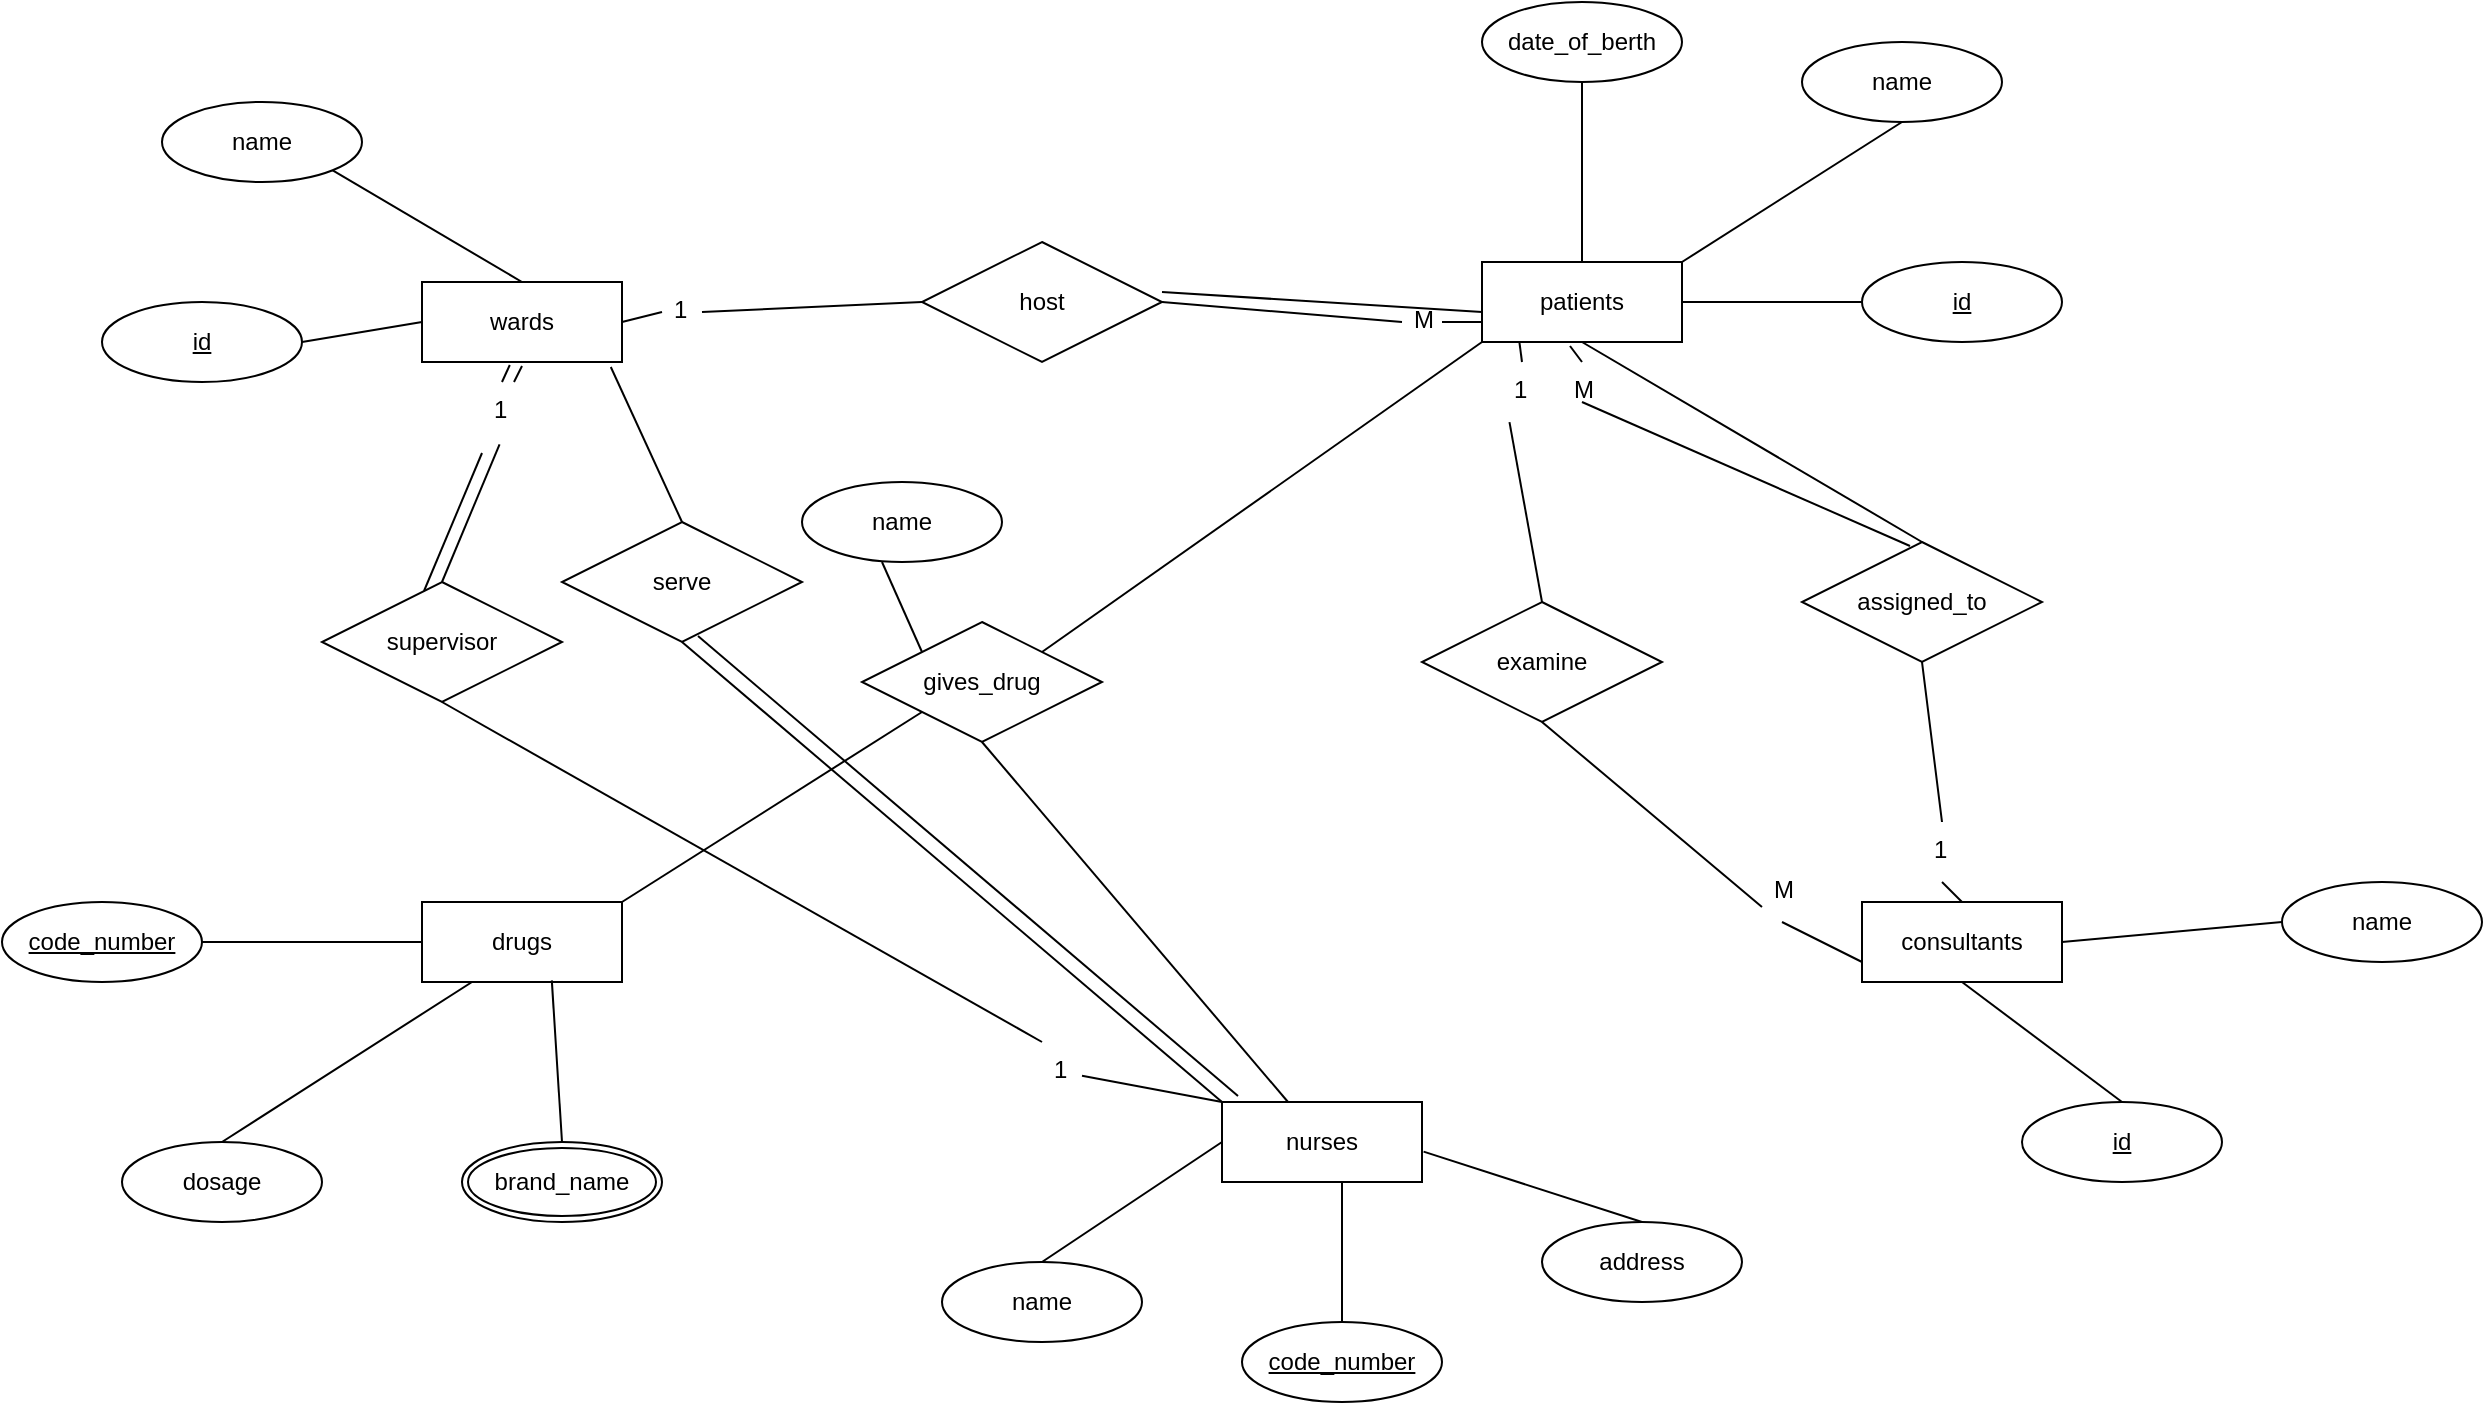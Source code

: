 <mxfile version="24.9.2">
  <diagram name="Page-1" id="RXIEKVWf06kX1dLWuHnc">
    <mxGraphModel dx="1318" dy="718" grid="1" gridSize="10" guides="1" tooltips="1" connect="1" arrows="1" fold="1" page="1" pageScale="1" pageWidth="850" pageHeight="1100" math="0" shadow="0">
      <root>
        <mxCell id="0" />
        <mxCell id="1" parent="0" />
        <mxCell id="hoVMQFMZhX3kuAvLvHur-1" value="wards" style="whiteSpace=wrap;html=1;align=center;" vertex="1" parent="1">
          <mxGeometry x="260" y="210" width="100" height="40" as="geometry" />
        </mxCell>
        <mxCell id="hoVMQFMZhX3kuAvLvHur-2" value="id" style="ellipse;whiteSpace=wrap;html=1;align=center;fontStyle=4;" vertex="1" parent="1">
          <mxGeometry x="100" y="220" width="100" height="40" as="geometry" />
        </mxCell>
        <mxCell id="hoVMQFMZhX3kuAvLvHur-3" value="name" style="ellipse;whiteSpace=wrap;html=1;align=center;" vertex="1" parent="1">
          <mxGeometry x="130" y="120" width="100" height="40" as="geometry" />
        </mxCell>
        <mxCell id="hoVMQFMZhX3kuAvLvHur-4" value="" style="endArrow=none;html=1;rounded=0;exitX=1;exitY=0.5;exitDx=0;exitDy=0;entryX=0;entryY=0.5;entryDx=0;entryDy=0;" edge="1" parent="1" source="hoVMQFMZhX3kuAvLvHur-2" target="hoVMQFMZhX3kuAvLvHur-1">
          <mxGeometry relative="1" as="geometry">
            <mxPoint x="390" y="280" as="sourcePoint" />
            <mxPoint x="550" y="280" as="targetPoint" />
          </mxGeometry>
        </mxCell>
        <mxCell id="hoVMQFMZhX3kuAvLvHur-5" value="" style="endArrow=none;html=1;rounded=0;exitX=1;exitY=1;exitDx=0;exitDy=0;entryX=0.5;entryY=0;entryDx=0;entryDy=0;" edge="1" parent="1" source="hoVMQFMZhX3kuAvLvHur-3" target="hoVMQFMZhX3kuAvLvHur-1">
          <mxGeometry relative="1" as="geometry">
            <mxPoint x="210" y="250" as="sourcePoint" />
            <mxPoint x="270" y="240" as="targetPoint" />
          </mxGeometry>
        </mxCell>
        <mxCell id="hoVMQFMZhX3kuAvLvHur-6" value="patients" style="whiteSpace=wrap;html=1;align=center;" vertex="1" parent="1">
          <mxGeometry x="790" y="200" width="100" height="40" as="geometry" />
        </mxCell>
        <mxCell id="hoVMQFMZhX3kuAvLvHur-7" value="id" style="ellipse;whiteSpace=wrap;html=1;align=center;fontStyle=4;" vertex="1" parent="1">
          <mxGeometry x="980" y="200" width="100" height="40" as="geometry" />
        </mxCell>
        <mxCell id="hoVMQFMZhX3kuAvLvHur-9" value="name" style="ellipse;whiteSpace=wrap;html=1;align=center;" vertex="1" parent="1">
          <mxGeometry x="950" y="90" width="100" height="40" as="geometry" />
        </mxCell>
        <mxCell id="hoVMQFMZhX3kuAvLvHur-10" value="date_of_berth" style="ellipse;whiteSpace=wrap;html=1;align=center;" vertex="1" parent="1">
          <mxGeometry x="790" y="70" width="100" height="40" as="geometry" />
        </mxCell>
        <mxCell id="hoVMQFMZhX3kuAvLvHur-11" value="" style="endArrow=none;html=1;rounded=0;exitX=0.5;exitY=1;exitDx=0;exitDy=0;entryX=0.5;entryY=0;entryDx=0;entryDy=0;" edge="1" parent="1" source="hoVMQFMZhX3kuAvLvHur-10" target="hoVMQFMZhX3kuAvLvHur-6">
          <mxGeometry relative="1" as="geometry">
            <mxPoint x="225" y="164" as="sourcePoint" />
            <mxPoint x="320" y="220" as="targetPoint" />
          </mxGeometry>
        </mxCell>
        <mxCell id="hoVMQFMZhX3kuAvLvHur-12" value="" style="endArrow=none;html=1;rounded=0;exitX=0.5;exitY=1;exitDx=0;exitDy=0;entryX=1;entryY=0;entryDx=0;entryDy=0;" edge="1" parent="1" source="hoVMQFMZhX3kuAvLvHur-9" target="hoVMQFMZhX3kuAvLvHur-6">
          <mxGeometry relative="1" as="geometry">
            <mxPoint x="850" y="120" as="sourcePoint" />
            <mxPoint x="850" y="210" as="targetPoint" />
          </mxGeometry>
        </mxCell>
        <mxCell id="hoVMQFMZhX3kuAvLvHur-13" value="" style="endArrow=none;html=1;rounded=0;exitX=0;exitY=0.5;exitDx=0;exitDy=0;entryX=1;entryY=0.5;entryDx=0;entryDy=0;" edge="1" parent="1" source="hoVMQFMZhX3kuAvLvHur-7" target="hoVMQFMZhX3kuAvLvHur-6">
          <mxGeometry relative="1" as="geometry">
            <mxPoint x="1010" y="140" as="sourcePoint" />
            <mxPoint x="900" y="210" as="targetPoint" />
          </mxGeometry>
        </mxCell>
        <mxCell id="hoVMQFMZhX3kuAvLvHur-14" value="consultants" style="whiteSpace=wrap;html=1;align=center;" vertex="1" parent="1">
          <mxGeometry x="980" y="520" width="100" height="40" as="geometry" />
        </mxCell>
        <mxCell id="hoVMQFMZhX3kuAvLvHur-15" value="nurses" style="whiteSpace=wrap;html=1;align=center;" vertex="1" parent="1">
          <mxGeometry x="660" y="620" width="100" height="40" as="geometry" />
        </mxCell>
        <mxCell id="hoVMQFMZhX3kuAvLvHur-16" value="drugs" style="whiteSpace=wrap;html=1;align=center;" vertex="1" parent="1">
          <mxGeometry x="260" y="520" width="100" height="40" as="geometry" />
        </mxCell>
        <mxCell id="hoVMQFMZhX3kuAvLvHur-17" value="code_number" style="ellipse;whiteSpace=wrap;html=1;align=center;fontStyle=4;" vertex="1" parent="1">
          <mxGeometry x="50" y="520" width="100" height="40" as="geometry" />
        </mxCell>
        <mxCell id="hoVMQFMZhX3kuAvLvHur-19" value="dosage" style="ellipse;whiteSpace=wrap;html=1;align=center;" vertex="1" parent="1">
          <mxGeometry x="110" y="640" width="100" height="40" as="geometry" />
        </mxCell>
        <mxCell id="hoVMQFMZhX3kuAvLvHur-20" value="brand_name" style="ellipse;shape=doubleEllipse;margin=3;whiteSpace=wrap;html=1;align=center;" vertex="1" parent="1">
          <mxGeometry x="280" y="640" width="100" height="40" as="geometry" />
        </mxCell>
        <mxCell id="hoVMQFMZhX3kuAvLvHur-21" value="" style="endArrow=none;html=1;rounded=0;exitX=1;exitY=0.5;exitDx=0;exitDy=0;entryX=0;entryY=0.5;entryDx=0;entryDy=0;" edge="1" parent="1" source="hoVMQFMZhX3kuAvLvHur-17" target="hoVMQFMZhX3kuAvLvHur-16">
          <mxGeometry relative="1" as="geometry">
            <mxPoint x="210" y="250" as="sourcePoint" />
            <mxPoint x="270" y="240" as="targetPoint" />
          </mxGeometry>
        </mxCell>
        <mxCell id="hoVMQFMZhX3kuAvLvHur-22" value="" style="endArrow=none;html=1;rounded=0;exitX=0.5;exitY=0;exitDx=0;exitDy=0;entryX=0.25;entryY=1;entryDx=0;entryDy=0;" edge="1" parent="1" source="hoVMQFMZhX3kuAvLvHur-19" target="hoVMQFMZhX3kuAvLvHur-16">
          <mxGeometry relative="1" as="geometry">
            <mxPoint x="160" y="550" as="sourcePoint" />
            <mxPoint x="270" y="550" as="targetPoint" />
          </mxGeometry>
        </mxCell>
        <mxCell id="hoVMQFMZhX3kuAvLvHur-23" value="" style="endArrow=none;html=1;rounded=0;exitX=0.5;exitY=0;exitDx=0;exitDy=0;entryX=0.649;entryY=0.979;entryDx=0;entryDy=0;entryPerimeter=0;" edge="1" parent="1" source="hoVMQFMZhX3kuAvLvHur-20" target="hoVMQFMZhX3kuAvLvHur-16">
          <mxGeometry relative="1" as="geometry">
            <mxPoint x="170" y="650" as="sourcePoint" />
            <mxPoint x="295" y="570" as="targetPoint" />
          </mxGeometry>
        </mxCell>
        <mxCell id="hoVMQFMZhX3kuAvLvHur-25" value="name" style="ellipse;whiteSpace=wrap;html=1;align=center;" vertex="1" parent="1">
          <mxGeometry x="520" y="700" width="100" height="40" as="geometry" />
        </mxCell>
        <mxCell id="hoVMQFMZhX3kuAvLvHur-27" value="address" style="ellipse;whiteSpace=wrap;html=1;align=center;" vertex="1" parent="1">
          <mxGeometry x="820" y="680" width="100" height="40" as="geometry" />
        </mxCell>
        <mxCell id="hoVMQFMZhX3kuAvLvHur-29" value="code_number" style="ellipse;whiteSpace=wrap;html=1;align=center;fontStyle=4;" vertex="1" parent="1">
          <mxGeometry x="670" y="730" width="100" height="40" as="geometry" />
        </mxCell>
        <mxCell id="hoVMQFMZhX3kuAvLvHur-30" value="" style="endArrow=none;html=1;rounded=0;exitX=0.5;exitY=0;exitDx=0;exitDy=0;entryX=0;entryY=0.5;entryDx=0;entryDy=0;" edge="1" parent="1" source="hoVMQFMZhX3kuAvLvHur-25" target="hoVMQFMZhX3kuAvLvHur-15">
          <mxGeometry relative="1" as="geometry">
            <mxPoint x="572.5" y="691" as="sourcePoint" />
            <mxPoint x="567.5" y="610" as="targetPoint" />
          </mxGeometry>
        </mxCell>
        <mxCell id="hoVMQFMZhX3kuAvLvHur-31" value="" style="endArrow=none;html=1;rounded=0;exitX=0.5;exitY=0;exitDx=0;exitDy=0;entryX=0.6;entryY=1;entryDx=0;entryDy=0;entryPerimeter=0;" edge="1" parent="1" source="hoVMQFMZhX3kuAvLvHur-29" target="hoVMQFMZhX3kuAvLvHur-15">
          <mxGeometry relative="1" as="geometry">
            <mxPoint x="580" y="710" as="sourcePoint" />
            <mxPoint x="670" y="650" as="targetPoint" />
          </mxGeometry>
        </mxCell>
        <mxCell id="hoVMQFMZhX3kuAvLvHur-32" value="" style="endArrow=none;html=1;rounded=0;exitX=0.5;exitY=0;exitDx=0;exitDy=0;entryX=1.008;entryY=0.62;entryDx=0;entryDy=0;entryPerimeter=0;" edge="1" parent="1" source="hoVMQFMZhX3kuAvLvHur-27" target="hoVMQFMZhX3kuAvLvHur-15">
          <mxGeometry relative="1" as="geometry">
            <mxPoint x="730" y="740" as="sourcePoint" />
            <mxPoint x="730" y="670" as="targetPoint" />
          </mxGeometry>
        </mxCell>
        <mxCell id="hoVMQFMZhX3kuAvLvHur-33" value="id" style="ellipse;whiteSpace=wrap;html=1;align=center;fontStyle=4;" vertex="1" parent="1">
          <mxGeometry x="1060" y="620" width="100" height="40" as="geometry" />
        </mxCell>
        <mxCell id="hoVMQFMZhX3kuAvLvHur-34" value="name" style="ellipse;whiteSpace=wrap;html=1;align=center;" vertex="1" parent="1">
          <mxGeometry x="1190" y="510" width="100" height="40" as="geometry" />
        </mxCell>
        <mxCell id="hoVMQFMZhX3kuAvLvHur-35" value="" style="endArrow=none;html=1;rounded=0;exitX=0.5;exitY=0;exitDx=0;exitDy=0;entryX=0.5;entryY=1;entryDx=0;entryDy=0;" edge="1" parent="1" source="hoVMQFMZhX3kuAvLvHur-33" target="hoVMQFMZhX3kuAvLvHur-14">
          <mxGeometry relative="1" as="geometry">
            <mxPoint x="880" y="690" as="sourcePoint" />
            <mxPoint x="771" y="655" as="targetPoint" />
          </mxGeometry>
        </mxCell>
        <mxCell id="hoVMQFMZhX3kuAvLvHur-36" value="" style="endArrow=none;html=1;rounded=0;exitX=0;exitY=0.5;exitDx=0;exitDy=0;entryX=1;entryY=0.5;entryDx=0;entryDy=0;" edge="1" parent="1" source="hoVMQFMZhX3kuAvLvHur-34" target="hoVMQFMZhX3kuAvLvHur-14">
          <mxGeometry relative="1" as="geometry">
            <mxPoint x="1120" y="630" as="sourcePoint" />
            <mxPoint x="1040" y="570" as="targetPoint" />
          </mxGeometry>
        </mxCell>
        <mxCell id="hoVMQFMZhX3kuAvLvHur-37" value="host" style="shape=rhombus;perimeter=rhombusPerimeter;whiteSpace=wrap;html=1;align=center;" vertex="1" parent="1">
          <mxGeometry x="510" y="190" width="120" height="60" as="geometry" />
        </mxCell>
        <mxCell id="hoVMQFMZhX3kuAvLvHur-38" value="" style="endArrow=none;html=1;rounded=0;exitX=0;exitY=0.5;exitDx=0;exitDy=0;entryX=1;entryY=0.5;entryDx=0;entryDy=0;" edge="1" parent="1" source="hoVMQFMZhX3kuAvLvHur-48" target="hoVMQFMZhX3kuAvLvHur-1">
          <mxGeometry relative="1" as="geometry">
            <mxPoint x="225" y="164" as="sourcePoint" />
            <mxPoint x="320" y="220" as="targetPoint" />
          </mxGeometry>
        </mxCell>
        <mxCell id="hoVMQFMZhX3kuAvLvHur-39" value="" style="endArrow=none;html=1;rounded=0;exitX=0;exitY=0.5;exitDx=0;exitDy=0;entryX=1;entryY=0.5;entryDx=0;entryDy=0;" edge="1" parent="1" source="hoVMQFMZhX3kuAvLvHur-50" target="hoVMQFMZhX3kuAvLvHur-37">
          <mxGeometry relative="1" as="geometry">
            <mxPoint x="770" y="240" as="sourcePoint" />
            <mxPoint x="620" y="250" as="targetPoint" />
          </mxGeometry>
        </mxCell>
        <mxCell id="hoVMQFMZhX3kuAvLvHur-41" value="assigned_to" style="shape=rhombus;double=0;perimeter=rhombusPerimeter;whiteSpace=wrap;html=1;align=center;" vertex="1" parent="1">
          <mxGeometry x="950" y="340" width="120" height="60" as="geometry" />
        </mxCell>
        <mxCell id="hoVMQFMZhX3kuAvLvHur-42" value="" style="endArrow=none;html=1;rounded=0;exitX=0.5;exitY=0;exitDx=0;exitDy=0;entryX=0.5;entryY=1;entryDx=0;entryDy=0;" edge="1" parent="1" source="hoVMQFMZhX3kuAvLvHur-41" target="hoVMQFMZhX3kuAvLvHur-6">
          <mxGeometry relative="1" as="geometry">
            <mxPoint x="800" y="240" as="sourcePoint" />
            <mxPoint x="640" y="230" as="targetPoint" />
          </mxGeometry>
        </mxCell>
        <mxCell id="hoVMQFMZhX3kuAvLvHur-43" value="" style="endArrow=none;html=1;rounded=0;exitX=0.5;exitY=1;exitDx=0;exitDy=0;entryX=0.5;entryY=0;entryDx=0;entryDy=0;" edge="1" parent="1" source="hoVMQFMZhX3kuAvLvHur-62" target="hoVMQFMZhX3kuAvLvHur-14">
          <mxGeometry relative="1" as="geometry">
            <mxPoint x="930" y="350" as="sourcePoint" />
            <mxPoint x="850" y="250" as="targetPoint" />
          </mxGeometry>
        </mxCell>
        <mxCell id="hoVMQFMZhX3kuAvLvHur-44" value="examine" style="shape=rhombus;double=0;perimeter=rhombusPerimeter;whiteSpace=wrap;html=1;align=center;" vertex="1" parent="1">
          <mxGeometry x="760" y="370" width="120" height="60" as="geometry" />
        </mxCell>
        <mxCell id="hoVMQFMZhX3kuAvLvHur-45" value="" style="endArrow=none;html=1;rounded=0;exitX=0.5;exitY=1;exitDx=0;exitDy=0;entryX=0;entryY=0.75;entryDx=0;entryDy=0;" edge="1" parent="1" source="hoVMQFMZhX3kuAvLvHur-54" target="hoVMQFMZhX3kuAvLvHur-14">
          <mxGeometry relative="1" as="geometry">
            <mxPoint x="820" y="430" as="sourcePoint" />
            <mxPoint x="840" y="550" as="targetPoint" />
          </mxGeometry>
        </mxCell>
        <mxCell id="hoVMQFMZhX3kuAvLvHur-47" value="" style="endArrow=none;html=1;rounded=0;exitX=0;exitY=0.75;exitDx=0;exitDy=0;entryX=1;entryY=0.5;entryDx=0;entryDy=0;" edge="1" parent="1">
          <mxGeometry relative="1" as="geometry">
            <mxPoint x="790" y="225" as="sourcePoint" />
            <mxPoint x="630" y="215" as="targetPoint" />
          </mxGeometry>
        </mxCell>
        <mxCell id="hoVMQFMZhX3kuAvLvHur-49" value="" style="endArrow=none;html=1;rounded=0;exitX=0;exitY=0.5;exitDx=0;exitDy=0;entryX=1;entryY=0.5;entryDx=0;entryDy=0;" edge="1" parent="1" source="hoVMQFMZhX3kuAvLvHur-37" target="hoVMQFMZhX3kuAvLvHur-48">
          <mxGeometry relative="1" as="geometry">
            <mxPoint x="510" y="220" as="sourcePoint" />
            <mxPoint x="360" y="230" as="targetPoint" />
          </mxGeometry>
        </mxCell>
        <mxCell id="hoVMQFMZhX3kuAvLvHur-48" value="1" style="text;strokeColor=none;fillColor=none;spacingLeft=4;spacingRight=4;overflow=hidden;rotatable=0;points=[[0,0.5],[1,0.5]];portConstraint=eastwest;fontSize=12;whiteSpace=wrap;html=1;" vertex="1" parent="1">
          <mxGeometry x="380" y="210" width="20" height="30" as="geometry" />
        </mxCell>
        <mxCell id="hoVMQFMZhX3kuAvLvHur-51" value="" style="endArrow=none;html=1;rounded=0;exitX=0;exitY=0.75;exitDx=0;exitDy=0;entryX=1;entryY=0.5;entryDx=0;entryDy=0;" edge="1" parent="1" source="hoVMQFMZhX3kuAvLvHur-6" target="hoVMQFMZhX3kuAvLvHur-50">
          <mxGeometry relative="1" as="geometry">
            <mxPoint x="790" y="230" as="sourcePoint" />
            <mxPoint x="630" y="220" as="targetPoint" />
          </mxGeometry>
        </mxCell>
        <mxCell id="hoVMQFMZhX3kuAvLvHur-50" value="M" style="text;strokeColor=none;fillColor=none;spacingLeft=4;spacingRight=4;overflow=hidden;rotatable=0;points=[[0,0.5],[1,0.5]];portConstraint=eastwest;fontSize=12;whiteSpace=wrap;html=1;" vertex="1" parent="1">
          <mxGeometry x="750" y="215" width="20" height="30" as="geometry" />
        </mxCell>
        <mxCell id="hoVMQFMZhX3kuAvLvHur-52" value="" style="endArrow=none;html=1;rounded=0;exitX=0.5;exitY=0;exitDx=0;exitDy=0;entryX=0.187;entryY=1.002;entryDx=0;entryDy=0;entryPerimeter=0;" edge="1" parent="1" source="hoVMQFMZhX3kuAvLvHur-56" target="hoVMQFMZhX3kuAvLvHur-6">
          <mxGeometry relative="1" as="geometry">
            <mxPoint x="1020" y="350" as="sourcePoint" />
            <mxPoint x="850" y="250" as="targetPoint" />
          </mxGeometry>
        </mxCell>
        <mxCell id="hoVMQFMZhX3kuAvLvHur-55" value="" style="endArrow=none;html=1;rounded=0;exitX=0.5;exitY=1;exitDx=0;exitDy=0;entryX=0;entryY=0.75;entryDx=0;entryDy=0;" edge="1" parent="1" target="hoVMQFMZhX3kuAvLvHur-54">
          <mxGeometry relative="1" as="geometry">
            <mxPoint x="820" y="430" as="sourcePoint" />
            <mxPoint x="980" y="550" as="targetPoint" />
          </mxGeometry>
        </mxCell>
        <mxCell id="hoVMQFMZhX3kuAvLvHur-54" value="M" style="text;strokeColor=none;fillColor=none;spacingLeft=4;spacingRight=4;overflow=hidden;rotatable=0;points=[[0,0.5],[1,0.5]];portConstraint=eastwest;fontSize=12;whiteSpace=wrap;html=1;" vertex="1" parent="1">
          <mxGeometry x="930" y="500" width="20" height="30" as="geometry" />
        </mxCell>
        <mxCell id="hoVMQFMZhX3kuAvLvHur-57" value="" style="endArrow=none;html=1;rounded=0;exitX=0.5;exitY=0;exitDx=0;exitDy=0;entryX=0.187;entryY=1.002;entryDx=0;entryDy=0;entryPerimeter=0;" edge="1" parent="1" source="hoVMQFMZhX3kuAvLvHur-44" target="hoVMQFMZhX3kuAvLvHur-56">
          <mxGeometry relative="1" as="geometry">
            <mxPoint x="820" y="370" as="sourcePoint" />
            <mxPoint x="809" y="240" as="targetPoint" />
          </mxGeometry>
        </mxCell>
        <mxCell id="hoVMQFMZhX3kuAvLvHur-56" value="1" style="text;strokeColor=none;fillColor=none;spacingLeft=4;spacingRight=4;overflow=hidden;rotatable=0;points=[[0,0.5],[1,0.5]];portConstraint=eastwest;fontSize=12;whiteSpace=wrap;html=1;" vertex="1" parent="1">
          <mxGeometry x="800" y="250" width="20" height="30" as="geometry" />
        </mxCell>
        <mxCell id="hoVMQFMZhX3kuAvLvHur-59" value="" style="endArrow=none;html=1;rounded=0;exitX=0.5;exitY=0;exitDx=0;exitDy=0;entryX=0.5;entryY=1;entryDx=0;entryDy=0;" edge="1" parent="1" source="hoVMQFMZhX3kuAvLvHur-60">
          <mxGeometry relative="1" as="geometry">
            <mxPoint x="1004" y="342" as="sourcePoint" />
            <mxPoint x="834" y="242" as="targetPoint" />
          </mxGeometry>
        </mxCell>
        <mxCell id="hoVMQFMZhX3kuAvLvHur-61" value="" style="endArrow=none;html=1;rounded=0;exitX=0.5;exitY=0;exitDx=0;exitDy=0;entryX=0.5;entryY=1;entryDx=0;entryDy=0;" edge="1" parent="1" target="hoVMQFMZhX3kuAvLvHur-60">
          <mxGeometry relative="1" as="geometry">
            <mxPoint x="1004" y="342" as="sourcePoint" />
            <mxPoint x="834" y="242" as="targetPoint" />
          </mxGeometry>
        </mxCell>
        <mxCell id="hoVMQFMZhX3kuAvLvHur-60" value="M" style="text;strokeColor=none;fillColor=none;spacingLeft=4;spacingRight=4;overflow=hidden;rotatable=0;points=[[0,0.5],[1,0.5]];portConstraint=eastwest;fontSize=12;whiteSpace=wrap;html=1;" vertex="1" parent="1">
          <mxGeometry x="830" y="250" width="20" height="20" as="geometry" />
        </mxCell>
        <mxCell id="hoVMQFMZhX3kuAvLvHur-63" value="" style="endArrow=none;html=1;rounded=0;exitX=0.5;exitY=1;exitDx=0;exitDy=0;entryX=0.5;entryY=0;entryDx=0;entryDy=0;" edge="1" parent="1" source="hoVMQFMZhX3kuAvLvHur-41" target="hoVMQFMZhX3kuAvLvHur-62">
          <mxGeometry relative="1" as="geometry">
            <mxPoint x="1010" y="400" as="sourcePoint" />
            <mxPoint x="1030" y="520" as="targetPoint" />
          </mxGeometry>
        </mxCell>
        <mxCell id="hoVMQFMZhX3kuAvLvHur-62" value="1" style="text;strokeColor=none;fillColor=none;spacingLeft=4;spacingRight=4;overflow=hidden;rotatable=0;points=[[0,0.5],[1,0.5]];portConstraint=eastwest;fontSize=12;whiteSpace=wrap;html=1;" vertex="1" parent="1">
          <mxGeometry x="1010" y="480" width="20" height="30" as="geometry" />
        </mxCell>
        <mxCell id="hoVMQFMZhX3kuAvLvHur-65" value="gives_drug" style="shape=rhombus;double=0;perimeter=rhombusPerimeter;whiteSpace=wrap;html=1;align=center;" vertex="1" parent="1">
          <mxGeometry x="480" y="380" width="120" height="60" as="geometry" />
        </mxCell>
        <mxCell id="hoVMQFMZhX3kuAvLvHur-66" value="" style="endArrow=none;html=1;rounded=0;exitX=1;exitY=0;exitDx=0;exitDy=0;entryX=0;entryY=1;entryDx=0;entryDy=0;" edge="1" parent="1" source="hoVMQFMZhX3kuAvLvHur-65" target="hoVMQFMZhX3kuAvLvHur-6">
          <mxGeometry relative="1" as="geometry">
            <mxPoint x="830" y="380" as="sourcePoint" />
            <mxPoint x="780" y="240" as="targetPoint" />
          </mxGeometry>
        </mxCell>
        <mxCell id="hoVMQFMZhX3kuAvLvHur-67" value="" style="endArrow=none;html=1;rounded=0;exitX=0;exitY=1;exitDx=0;exitDy=0;entryX=1;entryY=0;entryDx=0;entryDy=0;" edge="1" parent="1" source="hoVMQFMZhX3kuAvLvHur-65" target="hoVMQFMZhX3kuAvLvHur-16">
          <mxGeometry relative="1" as="geometry">
            <mxPoint x="580" y="405" as="sourcePoint" />
            <mxPoint x="800" y="250" as="targetPoint" />
          </mxGeometry>
        </mxCell>
        <mxCell id="hoVMQFMZhX3kuAvLvHur-68" value="" style="endArrow=none;html=1;rounded=0;exitX=0.5;exitY=1;exitDx=0;exitDy=0;" edge="1" parent="1" source="hoVMQFMZhX3kuAvLvHur-65" target="hoVMQFMZhX3kuAvLvHur-15">
          <mxGeometry relative="1" as="geometry">
            <mxPoint x="520" y="435" as="sourcePoint" />
            <mxPoint x="370" y="530" as="targetPoint" />
          </mxGeometry>
        </mxCell>
        <mxCell id="hoVMQFMZhX3kuAvLvHur-69" value="name" style="ellipse;whiteSpace=wrap;html=1;align=center;" vertex="1" parent="1">
          <mxGeometry x="450" y="310" width="100" height="40" as="geometry" />
        </mxCell>
        <mxCell id="hoVMQFMZhX3kuAvLvHur-70" value="" style="endArrow=none;html=1;rounded=0;exitX=0;exitY=0;exitDx=0;exitDy=0;entryX=0;entryY=0.5;entryDx=0;entryDy=0;" edge="1" parent="1" source="hoVMQFMZhX3kuAvLvHur-65">
          <mxGeometry relative="1" as="geometry">
            <mxPoint x="430" y="360" as="sourcePoint" />
            <mxPoint x="490" y="350" as="targetPoint" />
            <Array as="points" />
          </mxGeometry>
        </mxCell>
        <mxCell id="hoVMQFMZhX3kuAvLvHur-71" value="" style="endArrow=none;html=1;rounded=0;entryX=0;entryY=0;entryDx=0;entryDy=0;" edge="1" parent="1" source="hoVMQFMZhX3kuAvLvHur-74" target="hoVMQFMZhX3kuAvLvHur-15">
          <mxGeometry relative="1" as="geometry">
            <mxPoint x="270" y="420" as="sourcePoint" />
            <mxPoint x="280" y="250" as="targetPoint" />
          </mxGeometry>
        </mxCell>
        <mxCell id="hoVMQFMZhX3kuAvLvHur-72" value="supervisor" style="shape=rhombus;double=0;perimeter=rhombusPerimeter;whiteSpace=wrap;html=1;align=center;" vertex="1" parent="1">
          <mxGeometry x="210" y="360" width="120" height="60" as="geometry" />
        </mxCell>
        <mxCell id="hoVMQFMZhX3kuAvLvHur-73" value="" style="endArrow=none;html=1;rounded=0;exitX=0.5;exitY=0;exitDx=0;exitDy=0;entryX=0.439;entryY=1.038;entryDx=0;entryDy=0;entryPerimeter=0;" edge="1" parent="1" source="hoVMQFMZhX3kuAvLvHur-76" target="hoVMQFMZhX3kuAvLvHur-1">
          <mxGeometry relative="1" as="geometry">
            <mxPoint x="210" y="250" as="sourcePoint" />
            <mxPoint x="270" y="240" as="targetPoint" />
          </mxGeometry>
        </mxCell>
        <mxCell id="hoVMQFMZhX3kuAvLvHur-75" value="" style="endArrow=none;html=1;rounded=0;entryX=0;entryY=0;entryDx=0;entryDy=0;" edge="1" parent="1" target="hoVMQFMZhX3kuAvLvHur-74">
          <mxGeometry relative="1" as="geometry">
            <mxPoint x="270" y="420" as="sourcePoint" />
            <mxPoint x="660" y="620" as="targetPoint" />
          </mxGeometry>
        </mxCell>
        <mxCell id="hoVMQFMZhX3kuAvLvHur-74" value="1" style="text;strokeColor=none;fillColor=none;spacingLeft=4;spacingRight=4;overflow=hidden;rotatable=0;points=[[0,0.5],[1,0.5]];portConstraint=eastwest;fontSize=12;whiteSpace=wrap;html=1;" vertex="1" parent="1">
          <mxGeometry x="570" y="590" width="20" height="30" as="geometry" />
        </mxCell>
        <mxCell id="hoVMQFMZhX3kuAvLvHur-77" value="" style="endArrow=none;html=1;rounded=0;exitX=0.5;exitY=0;exitDx=0;exitDy=0;entryX=0.439;entryY=1.038;entryDx=0;entryDy=0;entryPerimeter=0;" edge="1" parent="1" source="hoVMQFMZhX3kuAvLvHur-72" target="hoVMQFMZhX3kuAvLvHur-76">
          <mxGeometry relative="1" as="geometry">
            <mxPoint x="270" y="360" as="sourcePoint" />
            <mxPoint x="304" y="252" as="targetPoint" />
          </mxGeometry>
        </mxCell>
        <mxCell id="hoVMQFMZhX3kuAvLvHur-76" value="1" style="text;strokeColor=none;fillColor=none;spacingLeft=4;spacingRight=4;overflow=hidden;rotatable=0;points=[[0,0.5],[1,0.5]];portConstraint=eastwest;fontSize=12;whiteSpace=wrap;html=1;" vertex="1" parent="1">
          <mxGeometry x="290" y="260" width="20" height="30" as="geometry" />
        </mxCell>
        <mxCell id="hoVMQFMZhX3kuAvLvHur-78" value="" style="endArrow=none;html=1;rounded=0;exitX=0.5;exitY=0;exitDx=0;exitDy=0;entryX=0.439;entryY=1.038;entryDx=0;entryDy=0;entryPerimeter=0;" edge="1" parent="1">
          <mxGeometry relative="1" as="geometry">
            <mxPoint x="261" y="364.5" as="sourcePoint" />
            <mxPoint x="290" y="295.5" as="targetPoint" />
          </mxGeometry>
        </mxCell>
        <mxCell id="hoVMQFMZhX3kuAvLvHur-79" value="" style="endArrow=none;html=1;rounded=0;exitX=0.5;exitY=0;exitDx=0;exitDy=0;entryX=0.439;entryY=1.038;entryDx=0;entryDy=0;entryPerimeter=0;" edge="1" parent="1">
          <mxGeometry relative="1" as="geometry">
            <mxPoint x="306" y="260" as="sourcePoint" />
            <mxPoint x="310" y="252" as="targetPoint" />
          </mxGeometry>
        </mxCell>
        <mxCell id="hoVMQFMZhX3kuAvLvHur-80" value="serve" style="shape=rhombus;double=0;perimeter=rhombusPerimeter;whiteSpace=wrap;html=1;align=center;" vertex="1" parent="1">
          <mxGeometry x="330" y="330" width="120" height="60" as="geometry" />
        </mxCell>
        <mxCell id="hoVMQFMZhX3kuAvLvHur-81" value="" style="endArrow=none;html=1;rounded=0;exitX=0.5;exitY=1;exitDx=0;exitDy=0;entryX=0;entryY=0;entryDx=0;entryDy=0;" edge="1" parent="1" source="hoVMQFMZhX3kuAvLvHur-80" target="hoVMQFMZhX3kuAvLvHur-15">
          <mxGeometry relative="1" as="geometry">
            <mxPoint x="550" y="450" as="sourcePoint" />
            <mxPoint x="703" y="630" as="targetPoint" />
          </mxGeometry>
        </mxCell>
        <mxCell id="hoVMQFMZhX3kuAvLvHur-82" value="" style="endArrow=none;html=1;rounded=0;exitX=0.5;exitY=1;exitDx=0;exitDy=0;entryX=0;entryY=0;entryDx=0;entryDy=0;" edge="1" parent="1">
          <mxGeometry relative="1" as="geometry">
            <mxPoint x="398" y="387" as="sourcePoint" />
            <mxPoint x="668" y="617" as="targetPoint" />
          </mxGeometry>
        </mxCell>
        <mxCell id="hoVMQFMZhX3kuAvLvHur-84" value="" style="endArrow=none;html=1;rounded=0;exitX=0.944;exitY=1.062;exitDx=0;exitDy=0;entryX=0.5;entryY=0;entryDx=0;entryDy=0;exitPerimeter=0;" edge="1" parent="1" source="hoVMQFMZhX3kuAvLvHur-1" target="hoVMQFMZhX3kuAvLvHur-80">
          <mxGeometry relative="1" as="geometry">
            <mxPoint x="408" y="397" as="sourcePoint" />
            <mxPoint x="678" y="627" as="targetPoint" />
          </mxGeometry>
        </mxCell>
      </root>
    </mxGraphModel>
  </diagram>
</mxfile>
